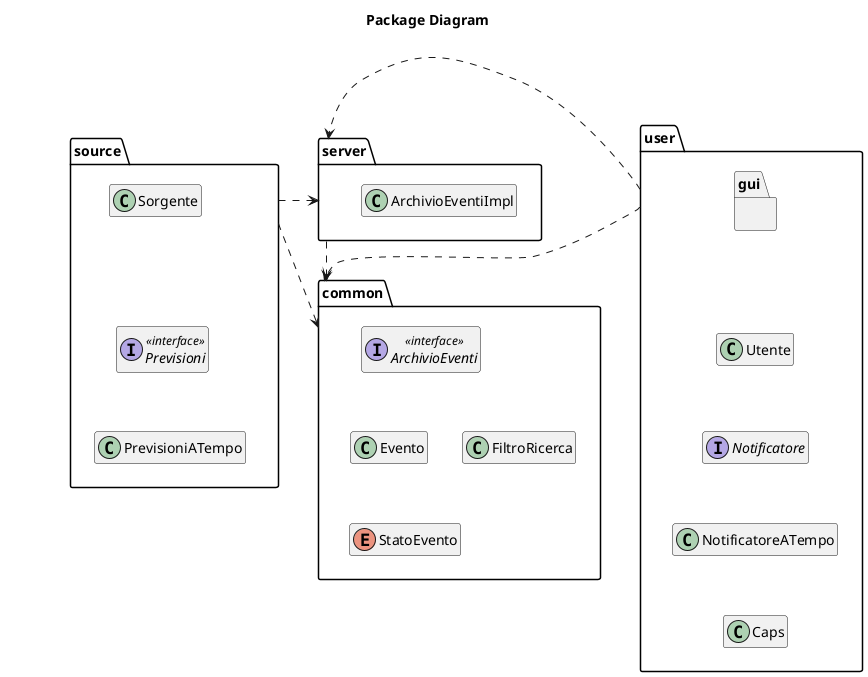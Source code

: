 @startuml
title Package Diagram
package source {
    interface Previsioni<<interface>>

    class PrevisioniATempo

    class Sorgente

    Sorgente -[hidden]- Previsioni
    Previsioni -[hidden]- PrevisioniATempo
}

package server{
    class ArchivioEventiImpl
}

package common {
    interface ArchivioEventi<<interface>>

    enum StatoEvento

    class Evento

    Evento -[hidden]- StatoEvento

    class FiltroRicerca

    ArchivioEventi -[hidden]- Evento
    Evento -[hidden]> FiltroRicerca
}

package user {
    class Utente

    interface Notificatore

    class NotificatoreATempo

    class Caps

    Utente -[hidden]- Notificatore
    Notificatore -[hidden]- NotificatoreATempo
    NotificatoreATempo -[hidden]- Caps

    package gui {

    }

    gui -[hidden]- Utente
}

source .> common
source .> server
server ..> common
user .> common
user .> server

'Layout only
hide empty members
skinparam classAttributeIconSize 0
Sorgente -[hidden]> StatoEvento
@enduml